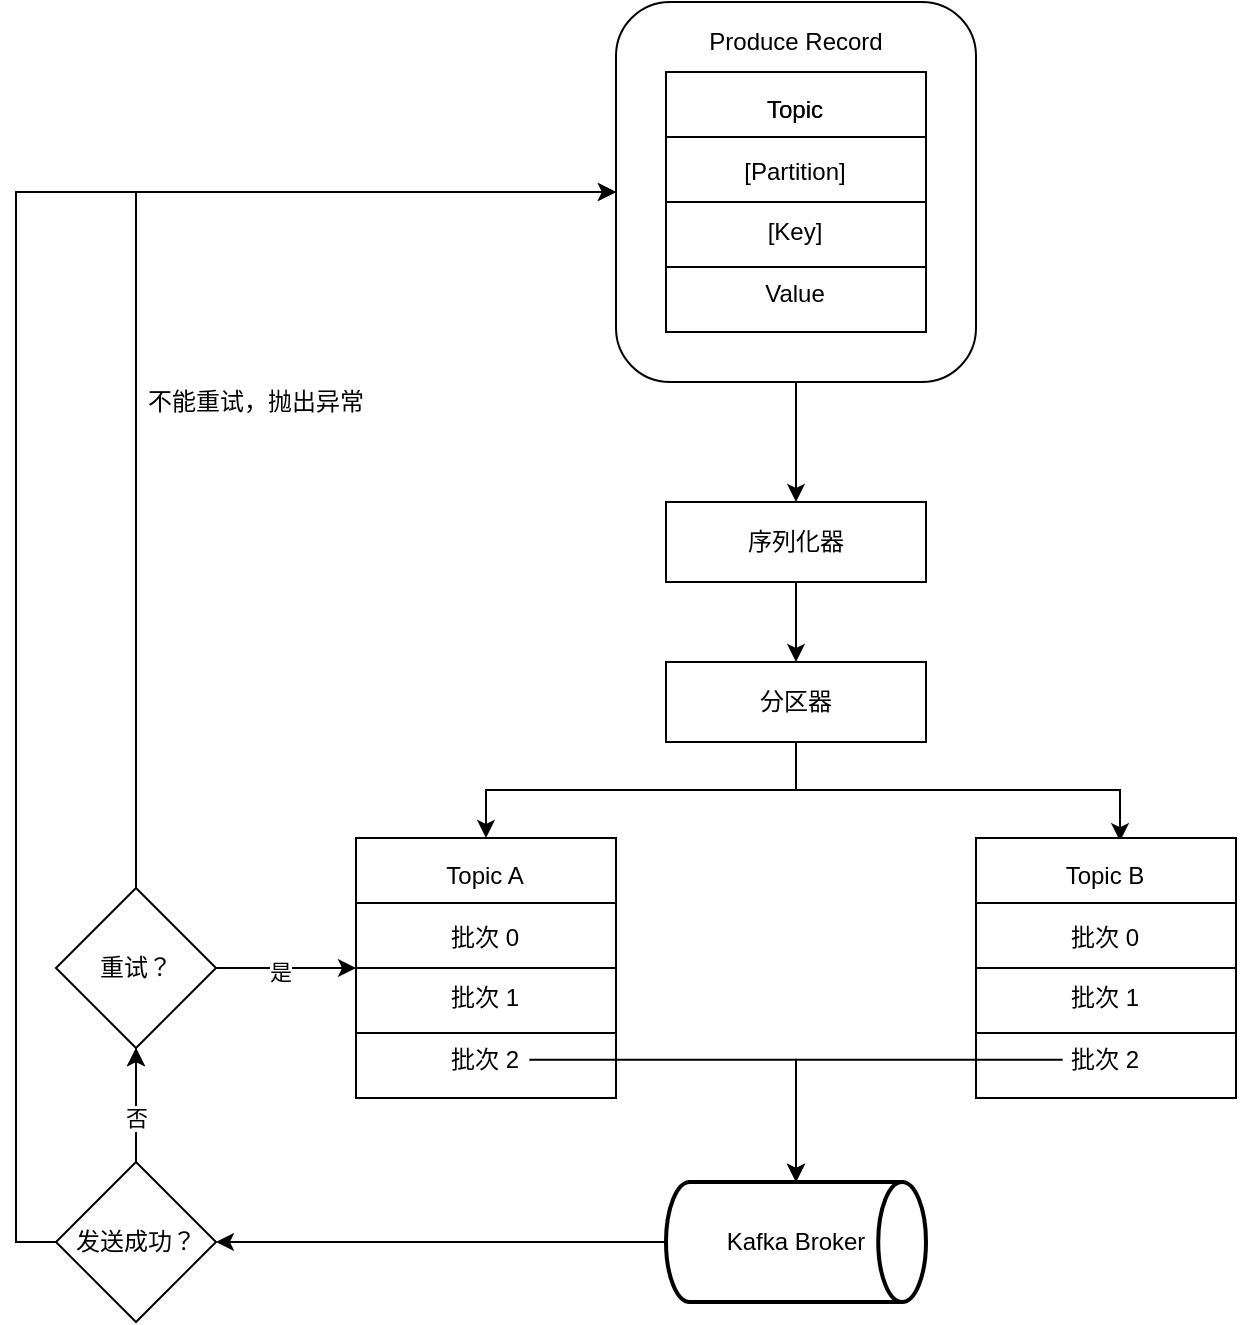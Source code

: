 <mxfile version="20.8.1" type="github">
  <diagram id="Xqd9uuqGNllzVe4p1bGM" name="第 1 页">
    <mxGraphModel dx="1026" dy="693" grid="1" gridSize="10" guides="1" tooltips="1" connect="1" arrows="1" fold="1" page="1" pageScale="1" pageWidth="827" pageHeight="1169" math="0" shadow="0">
      <root>
        <mxCell id="0" />
        <mxCell id="1" parent="0" />
        <mxCell id="-Io55nTGfymEVzGaSymi-71" style="edgeStyle=orthogonalEdgeStyle;rounded=0;orthogonalLoop=1;jettySize=auto;html=1;exitX=0.5;exitY=1;exitDx=0;exitDy=0;entryX=0.5;entryY=0;entryDx=0;entryDy=0;" edge="1" parent="1" source="-Io55nTGfymEVzGaSymi-22" target="-Io55nTGfymEVzGaSymi-23">
          <mxGeometry relative="1" as="geometry" />
        </mxCell>
        <mxCell id="-Io55nTGfymEVzGaSymi-22" value="序列化器" style="rounded=0;whiteSpace=wrap;html=1;" vertex="1" parent="1">
          <mxGeometry x="445" y="300" width="130" height="40" as="geometry" />
        </mxCell>
        <mxCell id="-Io55nTGfymEVzGaSymi-75" style="edgeStyle=orthogonalEdgeStyle;rounded=0;orthogonalLoop=1;jettySize=auto;html=1;exitX=0.5;exitY=1;exitDx=0;exitDy=0;entryX=0.5;entryY=0;entryDx=0;entryDy=0;entryPerimeter=0;" edge="1" parent="1" source="-Io55nTGfymEVzGaSymi-23" target="-Io55nTGfymEVzGaSymi-50">
          <mxGeometry relative="1" as="geometry" />
        </mxCell>
        <mxCell id="-Io55nTGfymEVzGaSymi-76" style="edgeStyle=orthogonalEdgeStyle;rounded=0;orthogonalLoop=1;jettySize=auto;html=1;exitX=0.5;exitY=1;exitDx=0;exitDy=0;entryX=0.554;entryY=0.012;entryDx=0;entryDy=0;entryPerimeter=0;" edge="1" parent="1" source="-Io55nTGfymEVzGaSymi-23" target="-Io55nTGfymEVzGaSymi-61">
          <mxGeometry relative="1" as="geometry" />
        </mxCell>
        <mxCell id="-Io55nTGfymEVzGaSymi-23" value="分区器" style="rounded=0;whiteSpace=wrap;html=1;" vertex="1" parent="1">
          <mxGeometry x="445" y="380" width="130" height="40" as="geometry" />
        </mxCell>
        <mxCell id="-Io55nTGfymEVzGaSymi-47" value="" style="group" vertex="1" connectable="0" parent="1">
          <mxGeometry x="420" y="50" width="180" height="190" as="geometry" />
        </mxCell>
        <mxCell id="-Io55nTGfymEVzGaSymi-1" value="" style="rounded=1;whiteSpace=wrap;html=1;" vertex="1" parent="-Io55nTGfymEVzGaSymi-47">
          <mxGeometry width="180" height="190" as="geometry" />
        </mxCell>
        <mxCell id="-Io55nTGfymEVzGaSymi-18" value="" style="group" vertex="1" connectable="0" parent="-Io55nTGfymEVzGaSymi-47">
          <mxGeometry x="25" y="35" width="130" height="130" as="geometry" />
        </mxCell>
        <mxCell id="-Io55nTGfymEVzGaSymi-9" value="" style="rounded=0;whiteSpace=wrap;html=1;points=[[0,0,0,0,0],[0,0.25,0,0,0],[0,0.5,0,0,0],[0,0.75,0,0,0],[0,1,0,0,0],[0.25,0,0,0,0],[0.25,1,0,0,0],[0.5,0,0,0,0],[0.5,1,0,0,0],[0.75,0,0,0,0],[0.75,1,0,0,0],[1,0,0,0,0],[1,0.25,0,0,0],[1,0.5,0,0,0],[1,0.75,0,0,0],[1,1,0,0,0]];" vertex="1" parent="-Io55nTGfymEVzGaSymi-18">
          <mxGeometry width="130" height="130" as="geometry" />
        </mxCell>
        <mxCell id="-Io55nTGfymEVzGaSymi-10" value="" style="endArrow=none;html=1;rounded=0;exitX=0;exitY=0.25;exitDx=0;exitDy=0;exitPerimeter=0;entryX=1;entryY=0.25;entryDx=0;entryDy=0;entryPerimeter=0;" edge="1" parent="-Io55nTGfymEVzGaSymi-18" source="-Io55nTGfymEVzGaSymi-9" target="-Io55nTGfymEVzGaSymi-9">
          <mxGeometry width="50" height="50" relative="1" as="geometry">
            <mxPoint x="28.889" y="38.235" as="sourcePoint" />
            <mxPoint x="65" as="targetPoint" />
          </mxGeometry>
        </mxCell>
        <mxCell id="-Io55nTGfymEVzGaSymi-11" value="" style="endArrow=none;html=1;rounded=0;exitX=0;exitY=0.5;exitDx=0;exitDy=0;exitPerimeter=0;entryX=1;entryY=0.5;entryDx=0;entryDy=0;entryPerimeter=0;" edge="1" parent="-Io55nTGfymEVzGaSymi-18" source="-Io55nTGfymEVzGaSymi-9" target="-Io55nTGfymEVzGaSymi-9">
          <mxGeometry width="50" height="50" relative="1" as="geometry">
            <mxPoint x="21.667" y="84.118" as="sourcePoint" />
            <mxPoint x="57.778" y="45.882" as="targetPoint" />
          </mxGeometry>
        </mxCell>
        <mxCell id="-Io55nTGfymEVzGaSymi-12" value="" style="endArrow=none;html=1;rounded=0;exitX=0;exitY=0.75;exitDx=0;exitDy=0;exitPerimeter=0;entryX=1;entryY=0.75;entryDx=0;entryDy=0;entryPerimeter=0;" edge="1" parent="-Io55nTGfymEVzGaSymi-18" source="-Io55nTGfymEVzGaSymi-9" target="-Io55nTGfymEVzGaSymi-9">
          <mxGeometry width="50" height="50" relative="1" as="geometry">
            <mxPoint x="14.444" y="107.059" as="sourcePoint" />
            <mxPoint x="50.556" y="68.824" as="targetPoint" />
          </mxGeometry>
        </mxCell>
        <mxCell id="-Io55nTGfymEVzGaSymi-13" value="Topic" style="text;html=1;strokeColor=none;fillColor=none;align=center;verticalAlign=middle;whiteSpace=wrap;rounded=0;" vertex="1" parent="-Io55nTGfymEVzGaSymi-18">
          <mxGeometry x="43.333" y="7.647" width="43.333" height="22.941" as="geometry" />
        </mxCell>
        <mxCell id="-Io55nTGfymEVzGaSymi-14" value="Topic" style="text;html=1;strokeColor=none;fillColor=none;align=center;verticalAlign=middle;whiteSpace=wrap;rounded=0;" vertex="1" parent="-Io55nTGfymEVzGaSymi-18">
          <mxGeometry x="43.333" y="7.647" width="43.333" height="22.941" as="geometry" />
        </mxCell>
        <mxCell id="-Io55nTGfymEVzGaSymi-15" value="[Partition]&lt;span style=&quot;color: rgba(0, 0, 0, 0); font-family: monospace; font-size: 0px; text-align: start;&quot;&gt;%3CmxGraphModel%3E%3Croot%3E%3CmxCell%20id%3D%220%22%2F%3E%3CmxCell%20id%3D%221%22%20parent%3D%220%22%2F%3E%3CmxCell%20id%3D%222%22%20value%3D%22Topic%22%20style%3D%22text%3Bhtml%3D1%3BstrokeColor%3Dnone%3BfillColor%3Dnone%3Balign%3Dcenter%3BverticalAlign%3Dmiddle%3BwhiteSpace%3Dwrap%3Brounded%3D0%3B%22%20vertex%3D%221%22%20parent%3D%221%22%3E%3CmxGeometry%20x%3D%22410%22%20y%3D%22340%22%20width%3D%2260%22%20height%3D%2230%22%20as%3D%22geometry%22%2F%3E%3C%2FmxCell%3E%3C%2Froot%3E%3C%2FmxGraphModel%3E&lt;/span&gt;" style="text;html=1;strokeColor=none;fillColor=none;align=center;verticalAlign=middle;whiteSpace=wrap;rounded=0;" vertex="1" parent="-Io55nTGfymEVzGaSymi-18">
          <mxGeometry x="43.333" y="38.235" width="43.333" height="22.941" as="geometry" />
        </mxCell>
        <mxCell id="-Io55nTGfymEVzGaSymi-16" value="[Key]&lt;span style=&quot;color: rgba(0, 0, 0, 0); font-family: monospace; font-size: 0px; text-align: start;&quot;&gt;%3CmxGraphModel%3E%3Croot%3E%3CmxCell%20id%3D%220%22%2F%3E%3CmxCell%20id%3D%221%22%20parent%3D%220%22%2F%3E%3CmxCell%20id%3D%222%22%20value%3D%22Partition%26lt%3Bspan%20style%3D%26quot%3Bcolor%3A%20rgba(0%2C%200%2C%200%2C%200)%3B%20font-family%3A%20monospace%3B%20font-size%3A%200px%3B%20text-align%3A%20start%3B%26quot%3B%26gt%3B%253CmxGraphModel%253E%253Croot%253E%253CmxCell%2520id%253D%25220%2522%252F%253E%253CmxCell%2520id%253D%25221%2522%2520parent%253D%25220%2522%252F%253E%253CmxCell%2520id%253D%25222%2522%2520value%253D%2522Topic%2522%2520style%253D%2522text%253Bhtml%253D1%253BstrokeColor%253Dnone%253BfillColor%253Dnone%253Balign%253Dcenter%253BverticalAlign%253Dmiddle%253BwhiteSpace%253Dwrap%253Brounded%253D0%253B%2522%2520vertex%253D%25221%2522%2520parent%253D%25221%2522%253E%253CmxGeometry%2520x%253D%2522410%2522%2520y%253D%2522340%2522%2520width%253D%252260%2522%2520height%253D%252230%2522%2520as%253D%2522geometry%2522%252F%253E%253C%252FmxCell%253E%253C%252Froot%253E%253C%252FmxGraphModel%253E%26lt%3B%2Fspan%26gt%3B%22%20style%3D%22text%3Bhtml%3D1%3BstrokeColor%3Dnone%3BfillColor%3Dnone%3Balign%3Dcenter%3BverticalAlign%3Dmiddle%3BwhiteSpace%3Dwrap%3Brounded%3D0%3B%22%20vertex%3D%221%22%20parent%3D%221%22%3E%3CmxGeometry%20x%3D%22410%22%20y%3D%22380%22%20width%3D%2260%22%20height%3D%2230%22%20as%3D%22geometry%22%2F%3E%3C%2FmxCell%3E%3C%2Froot%3E%3C%2FmxGraphModel%3E&lt;/span&gt;" style="text;html=1;strokeColor=none;fillColor=none;align=center;verticalAlign=middle;whiteSpace=wrap;rounded=0;" vertex="1" parent="-Io55nTGfymEVzGaSymi-18">
          <mxGeometry x="43.333" y="68.824" width="43.333" height="22.941" as="geometry" />
        </mxCell>
        <mxCell id="-Io55nTGfymEVzGaSymi-17" value="Value" style="text;html=1;strokeColor=none;fillColor=none;align=center;verticalAlign=middle;whiteSpace=wrap;rounded=0;" vertex="1" parent="-Io55nTGfymEVzGaSymi-18">
          <mxGeometry x="43.333" y="99.412" width="43.333" height="22.941" as="geometry" />
        </mxCell>
        <mxCell id="-Io55nTGfymEVzGaSymi-20" value="Produce Record&lt;br&gt;" style="text;html=1;strokeColor=none;fillColor=none;align=center;verticalAlign=middle;whiteSpace=wrap;rounded=0;" vertex="1" parent="-Io55nTGfymEVzGaSymi-47">
          <mxGeometry x="35" y="10" width="110" height="20" as="geometry" />
        </mxCell>
        <mxCell id="-Io55nTGfymEVzGaSymi-49" value="" style="group" vertex="1" connectable="0" parent="1">
          <mxGeometry x="290" y="468" width="130" height="130" as="geometry" />
        </mxCell>
        <mxCell id="-Io55nTGfymEVzGaSymi-50" value="" style="rounded=0;whiteSpace=wrap;html=1;points=[[0,0,0,0,0],[0,0.25,0,0,0],[0,0.5,0,0,0],[0,0.75,0,0,0],[0,1,0,0,0],[0.25,0,0,0,0],[0.25,1,0,0,0],[0.5,0,0,0,0],[0.5,1,0,0,0],[0.75,0,0,0,0],[0.75,1,0,0,0],[1,0,0,0,0],[1,0.25,0,0,0],[1,0.5,0,0,0],[1,0.75,0,0,0],[1,1,0,0,0]];" vertex="1" parent="-Io55nTGfymEVzGaSymi-49">
          <mxGeometry width="130" height="130" as="geometry" />
        </mxCell>
        <mxCell id="-Io55nTGfymEVzGaSymi-51" value="" style="endArrow=none;html=1;rounded=0;exitX=0;exitY=0.25;exitDx=0;exitDy=0;exitPerimeter=0;entryX=1;entryY=0.25;entryDx=0;entryDy=0;entryPerimeter=0;" edge="1" parent="-Io55nTGfymEVzGaSymi-49" source="-Io55nTGfymEVzGaSymi-50" target="-Io55nTGfymEVzGaSymi-50">
          <mxGeometry width="50" height="50" relative="1" as="geometry">
            <mxPoint x="28.889" y="38.235" as="sourcePoint" />
            <mxPoint x="65" as="targetPoint" />
          </mxGeometry>
        </mxCell>
        <mxCell id="-Io55nTGfymEVzGaSymi-52" value="" style="endArrow=none;html=1;rounded=0;exitX=0;exitY=0.5;exitDx=0;exitDy=0;exitPerimeter=0;entryX=1;entryY=0.5;entryDx=0;entryDy=0;entryPerimeter=0;" edge="1" parent="-Io55nTGfymEVzGaSymi-49" source="-Io55nTGfymEVzGaSymi-50" target="-Io55nTGfymEVzGaSymi-50">
          <mxGeometry width="50" height="50" relative="1" as="geometry">
            <mxPoint x="21.667" y="84.118" as="sourcePoint" />
            <mxPoint x="57.778" y="45.882" as="targetPoint" />
          </mxGeometry>
        </mxCell>
        <mxCell id="-Io55nTGfymEVzGaSymi-53" value="" style="endArrow=none;html=1;rounded=0;exitX=0;exitY=0.75;exitDx=0;exitDy=0;exitPerimeter=0;entryX=1;entryY=0.75;entryDx=0;entryDy=0;entryPerimeter=0;" edge="1" parent="-Io55nTGfymEVzGaSymi-49" source="-Io55nTGfymEVzGaSymi-50" target="-Io55nTGfymEVzGaSymi-50">
          <mxGeometry width="50" height="50" relative="1" as="geometry">
            <mxPoint x="14.444" y="107.059" as="sourcePoint" />
            <mxPoint x="50.556" y="68.824" as="targetPoint" />
          </mxGeometry>
        </mxCell>
        <mxCell id="-Io55nTGfymEVzGaSymi-54" value="Topic A" style="text;html=1;strokeColor=none;fillColor=none;align=center;verticalAlign=middle;whiteSpace=wrap;rounded=0;" vertex="1" parent="-Io55nTGfymEVzGaSymi-49">
          <mxGeometry x="43.333" y="7.647" width="43.333" height="22.941" as="geometry" />
        </mxCell>
        <mxCell id="-Io55nTGfymEVzGaSymi-56" value="批次 0" style="text;html=1;strokeColor=none;fillColor=none;align=center;verticalAlign=middle;whiteSpace=wrap;rounded=0;" vertex="1" parent="-Io55nTGfymEVzGaSymi-49">
          <mxGeometry x="43.333" y="38.235" width="43.333" height="22.941" as="geometry" />
        </mxCell>
        <mxCell id="-Io55nTGfymEVzGaSymi-57" value="批次 1" style="text;html=1;strokeColor=none;fillColor=none;align=center;verticalAlign=middle;whiteSpace=wrap;rounded=0;" vertex="1" parent="-Io55nTGfymEVzGaSymi-49">
          <mxGeometry x="43.333" y="68.824" width="43.333" height="22.941" as="geometry" />
        </mxCell>
        <mxCell id="-Io55nTGfymEVzGaSymi-58" value="批次 2" style="text;html=1;strokeColor=none;fillColor=none;align=center;verticalAlign=middle;whiteSpace=wrap;rounded=0;" vertex="1" parent="-Io55nTGfymEVzGaSymi-49">
          <mxGeometry x="43.333" y="99.412" width="43.333" height="22.941" as="geometry" />
        </mxCell>
        <mxCell id="-Io55nTGfymEVzGaSymi-60" value="" style="group" vertex="1" connectable="0" parent="1">
          <mxGeometry x="600" y="468" width="130" height="130" as="geometry" />
        </mxCell>
        <mxCell id="-Io55nTGfymEVzGaSymi-61" value="" style="rounded=0;whiteSpace=wrap;html=1;points=[[0,0,0,0,0],[0,0.25,0,0,0],[0,0.5,0,0,0],[0,0.75,0,0,0],[0,1,0,0,0],[0.25,0,0,0,0],[0.25,1,0,0,0],[0.5,0,0,0,0],[0.5,1,0,0,0],[0.75,0,0,0,0],[0.75,1,0,0,0],[1,0,0,0,0],[1,0.25,0,0,0],[1,0.5,0,0,0],[1,0.75,0,0,0],[1,1,0,0,0]];" vertex="1" parent="-Io55nTGfymEVzGaSymi-60">
          <mxGeometry width="130" height="130" as="geometry" />
        </mxCell>
        <mxCell id="-Io55nTGfymEVzGaSymi-62" value="" style="endArrow=none;html=1;rounded=0;exitX=0;exitY=0.25;exitDx=0;exitDy=0;exitPerimeter=0;entryX=1;entryY=0.25;entryDx=0;entryDy=0;entryPerimeter=0;" edge="1" parent="-Io55nTGfymEVzGaSymi-60" source="-Io55nTGfymEVzGaSymi-61" target="-Io55nTGfymEVzGaSymi-61">
          <mxGeometry width="50" height="50" relative="1" as="geometry">
            <mxPoint x="28.889" y="38.235" as="sourcePoint" />
            <mxPoint x="65" as="targetPoint" />
          </mxGeometry>
        </mxCell>
        <mxCell id="-Io55nTGfymEVzGaSymi-63" value="" style="endArrow=none;html=1;rounded=0;exitX=0;exitY=0.5;exitDx=0;exitDy=0;exitPerimeter=0;entryX=1;entryY=0.5;entryDx=0;entryDy=0;entryPerimeter=0;" edge="1" parent="-Io55nTGfymEVzGaSymi-60" source="-Io55nTGfymEVzGaSymi-61" target="-Io55nTGfymEVzGaSymi-61">
          <mxGeometry width="50" height="50" relative="1" as="geometry">
            <mxPoint x="21.667" y="84.118" as="sourcePoint" />
            <mxPoint x="57.778" y="45.882" as="targetPoint" />
          </mxGeometry>
        </mxCell>
        <mxCell id="-Io55nTGfymEVzGaSymi-64" value="" style="endArrow=none;html=1;rounded=0;exitX=0;exitY=0.75;exitDx=0;exitDy=0;exitPerimeter=0;entryX=1;entryY=0.75;entryDx=0;entryDy=0;entryPerimeter=0;" edge="1" parent="-Io55nTGfymEVzGaSymi-60" source="-Io55nTGfymEVzGaSymi-61" target="-Io55nTGfymEVzGaSymi-61">
          <mxGeometry width="50" height="50" relative="1" as="geometry">
            <mxPoint x="14.444" y="107.059" as="sourcePoint" />
            <mxPoint x="50.556" y="68.824" as="targetPoint" />
          </mxGeometry>
        </mxCell>
        <mxCell id="-Io55nTGfymEVzGaSymi-65" value="Topic B" style="text;html=1;strokeColor=none;fillColor=none;align=center;verticalAlign=middle;whiteSpace=wrap;rounded=0;" vertex="1" parent="-Io55nTGfymEVzGaSymi-60">
          <mxGeometry x="43.333" y="7.647" width="43.333" height="22.941" as="geometry" />
        </mxCell>
        <mxCell id="-Io55nTGfymEVzGaSymi-66" value="批次 0" style="text;html=1;strokeColor=none;fillColor=none;align=center;verticalAlign=middle;whiteSpace=wrap;rounded=0;" vertex="1" parent="-Io55nTGfymEVzGaSymi-60">
          <mxGeometry x="43.333" y="38.235" width="43.333" height="22.941" as="geometry" />
        </mxCell>
        <mxCell id="-Io55nTGfymEVzGaSymi-67" value="批次 1" style="text;html=1;strokeColor=none;fillColor=none;align=center;verticalAlign=middle;whiteSpace=wrap;rounded=0;" vertex="1" parent="-Io55nTGfymEVzGaSymi-60">
          <mxGeometry x="43.333" y="68.824" width="43.333" height="22.941" as="geometry" />
        </mxCell>
        <mxCell id="-Io55nTGfymEVzGaSymi-68" value="批次 2" style="text;html=1;strokeColor=none;fillColor=none;align=center;verticalAlign=middle;whiteSpace=wrap;rounded=0;" vertex="1" parent="-Io55nTGfymEVzGaSymi-60">
          <mxGeometry x="43.333" y="99.412" width="43.333" height="22.941" as="geometry" />
        </mxCell>
        <mxCell id="-Io55nTGfymEVzGaSymi-85" style="edgeStyle=orthogonalEdgeStyle;rounded=0;orthogonalLoop=1;jettySize=auto;html=1;exitX=0;exitY=0.5;exitDx=0;exitDy=0;exitPerimeter=0;entryX=1;entryY=0.5;entryDx=0;entryDy=0;" edge="1" parent="1" source="-Io55nTGfymEVzGaSymi-69" target="-Io55nTGfymEVzGaSymi-79">
          <mxGeometry relative="1" as="geometry" />
        </mxCell>
        <mxCell id="-Io55nTGfymEVzGaSymi-69" value="Kafka Broker" style="strokeWidth=2;html=1;shape=mxgraph.flowchart.direct_data;whiteSpace=wrap;" vertex="1" parent="1">
          <mxGeometry x="445" y="640" width="130" height="60" as="geometry" />
        </mxCell>
        <mxCell id="-Io55nTGfymEVzGaSymi-70" style="edgeStyle=orthogonalEdgeStyle;rounded=0;orthogonalLoop=1;jettySize=auto;html=1;exitX=0.5;exitY=1;exitDx=0;exitDy=0;" edge="1" parent="1" source="-Io55nTGfymEVzGaSymi-1" target="-Io55nTGfymEVzGaSymi-22">
          <mxGeometry relative="1" as="geometry" />
        </mxCell>
        <mxCell id="-Io55nTGfymEVzGaSymi-86" style="edgeStyle=orthogonalEdgeStyle;rounded=0;orthogonalLoop=1;jettySize=auto;html=1;exitX=0.5;exitY=0;exitDx=0;exitDy=0;entryX=0.5;entryY=1;entryDx=0;entryDy=0;" edge="1" parent="1" source="-Io55nTGfymEVzGaSymi-79" target="-Io55nTGfymEVzGaSymi-80">
          <mxGeometry relative="1" as="geometry" />
        </mxCell>
        <mxCell id="-Io55nTGfymEVzGaSymi-87" style="edgeStyle=orthogonalEdgeStyle;rounded=0;orthogonalLoop=1;jettySize=auto;html=1;exitX=0;exitY=0.5;exitDx=0;exitDy=0;entryX=0;entryY=0.5;entryDx=0;entryDy=0;" edge="1" parent="1" source="-Io55nTGfymEVzGaSymi-79" target="-Io55nTGfymEVzGaSymi-1">
          <mxGeometry relative="1" as="geometry" />
        </mxCell>
        <mxCell id="-Io55nTGfymEVzGaSymi-90" value="" style="edgeStyle=orthogonalEdgeStyle;rounded=0;orthogonalLoop=1;jettySize=auto;html=1;" edge="1" parent="1" source="-Io55nTGfymEVzGaSymi-79" target="-Io55nTGfymEVzGaSymi-80">
          <mxGeometry relative="1" as="geometry" />
        </mxCell>
        <mxCell id="-Io55nTGfymEVzGaSymi-91" value="否" style="edgeLabel;html=1;align=center;verticalAlign=middle;resizable=0;points=[];" vertex="1" connectable="0" parent="-Io55nTGfymEVzGaSymi-90">
          <mxGeometry x="-0.228" relative="1" as="geometry">
            <mxPoint as="offset" />
          </mxGeometry>
        </mxCell>
        <mxCell id="-Io55nTGfymEVzGaSymi-79" value="发送成功？" style="rhombus;whiteSpace=wrap;html=1;" vertex="1" parent="1">
          <mxGeometry x="140" y="630" width="80" height="80" as="geometry" />
        </mxCell>
        <mxCell id="-Io55nTGfymEVzGaSymi-88" style="edgeStyle=orthogonalEdgeStyle;rounded=0;orthogonalLoop=1;jettySize=auto;html=1;exitX=1;exitY=0.5;exitDx=0;exitDy=0;entryX=0;entryY=0.5;entryDx=0;entryDy=0;entryPerimeter=0;" edge="1" parent="1" source="-Io55nTGfymEVzGaSymi-80" target="-Io55nTGfymEVzGaSymi-50">
          <mxGeometry relative="1" as="geometry" />
        </mxCell>
        <mxCell id="-Io55nTGfymEVzGaSymi-92" value="是" style="edgeLabel;html=1;align=center;verticalAlign=middle;resizable=0;points=[];" vertex="1" connectable="0" parent="-Io55nTGfymEVzGaSymi-88">
          <mxGeometry x="-0.086" y="-2" relative="1" as="geometry">
            <mxPoint as="offset" />
          </mxGeometry>
        </mxCell>
        <mxCell id="-Io55nTGfymEVzGaSymi-89" style="edgeStyle=orthogonalEdgeStyle;rounded=0;orthogonalLoop=1;jettySize=auto;html=1;exitX=0.5;exitY=0;exitDx=0;exitDy=0;entryX=0;entryY=0.5;entryDx=0;entryDy=0;" edge="1" parent="1" source="-Io55nTGfymEVzGaSymi-80" target="-Io55nTGfymEVzGaSymi-1">
          <mxGeometry relative="1" as="geometry" />
        </mxCell>
        <mxCell id="-Io55nTGfymEVzGaSymi-80" value="重试？" style="rhombus;whiteSpace=wrap;html=1;" vertex="1" parent="1">
          <mxGeometry x="140" y="493" width="80" height="80" as="geometry" />
        </mxCell>
        <mxCell id="-Io55nTGfymEVzGaSymi-82" style="edgeStyle=orthogonalEdgeStyle;rounded=0;orthogonalLoop=1;jettySize=auto;html=1;" edge="1" parent="1" source="-Io55nTGfymEVzGaSymi-58" target="-Io55nTGfymEVzGaSymi-69">
          <mxGeometry relative="1" as="geometry" />
        </mxCell>
        <mxCell id="-Io55nTGfymEVzGaSymi-83" style="edgeStyle=orthogonalEdgeStyle;rounded=0;orthogonalLoop=1;jettySize=auto;html=1;entryX=0.5;entryY=0;entryDx=0;entryDy=0;entryPerimeter=0;" edge="1" parent="1" source="-Io55nTGfymEVzGaSymi-68" target="-Io55nTGfymEVzGaSymi-69">
          <mxGeometry relative="1" as="geometry" />
        </mxCell>
        <mxCell id="-Io55nTGfymEVzGaSymi-93" value="不能重试，抛出异常" style="text;html=1;strokeColor=none;fillColor=none;align=center;verticalAlign=middle;whiteSpace=wrap;rounded=0;" vertex="1" parent="1">
          <mxGeometry x="180" y="240" width="120" height="20" as="geometry" />
        </mxCell>
      </root>
    </mxGraphModel>
  </diagram>
</mxfile>
